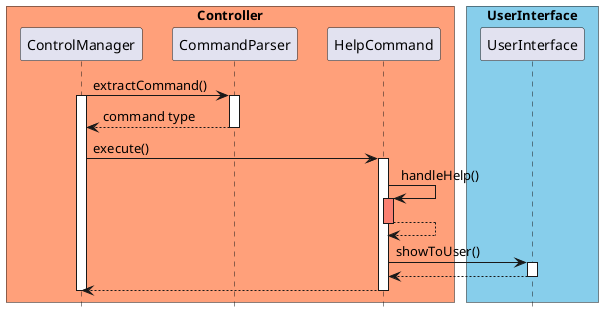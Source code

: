 @startuml

skinparam ParticipantPadding 10
skinparam BoxPadding 5
hide footbox

box "Controller" #LightSalmon
participant ControlManager
participant CommandParser
participant HelpCommand
end box

box "UserInterface" #skyblue
participant UserInterface
end box


ControlManager -> CommandParser: extractCommand()
activate ControlManager
activate CommandParser
CommandParser --> ControlManager: command type
deactivate CommandParser

ControlManager -> HelpCommand: execute()
activate HelpCommand
HelpCommand -> HelpCommand: handleHelp()
activate HelpCommand #salmon
HelpCommand --> HelpCommand
deactivate HelpCommand

HelpCommand -> UserInterface: showToUser()
activate UserInterface
UserInterface --> HelpCommand
deactivate UserInterface
HelpCommand --> ControlManager

deactivate ControlManager
deactivate HelpCommand

@enduml